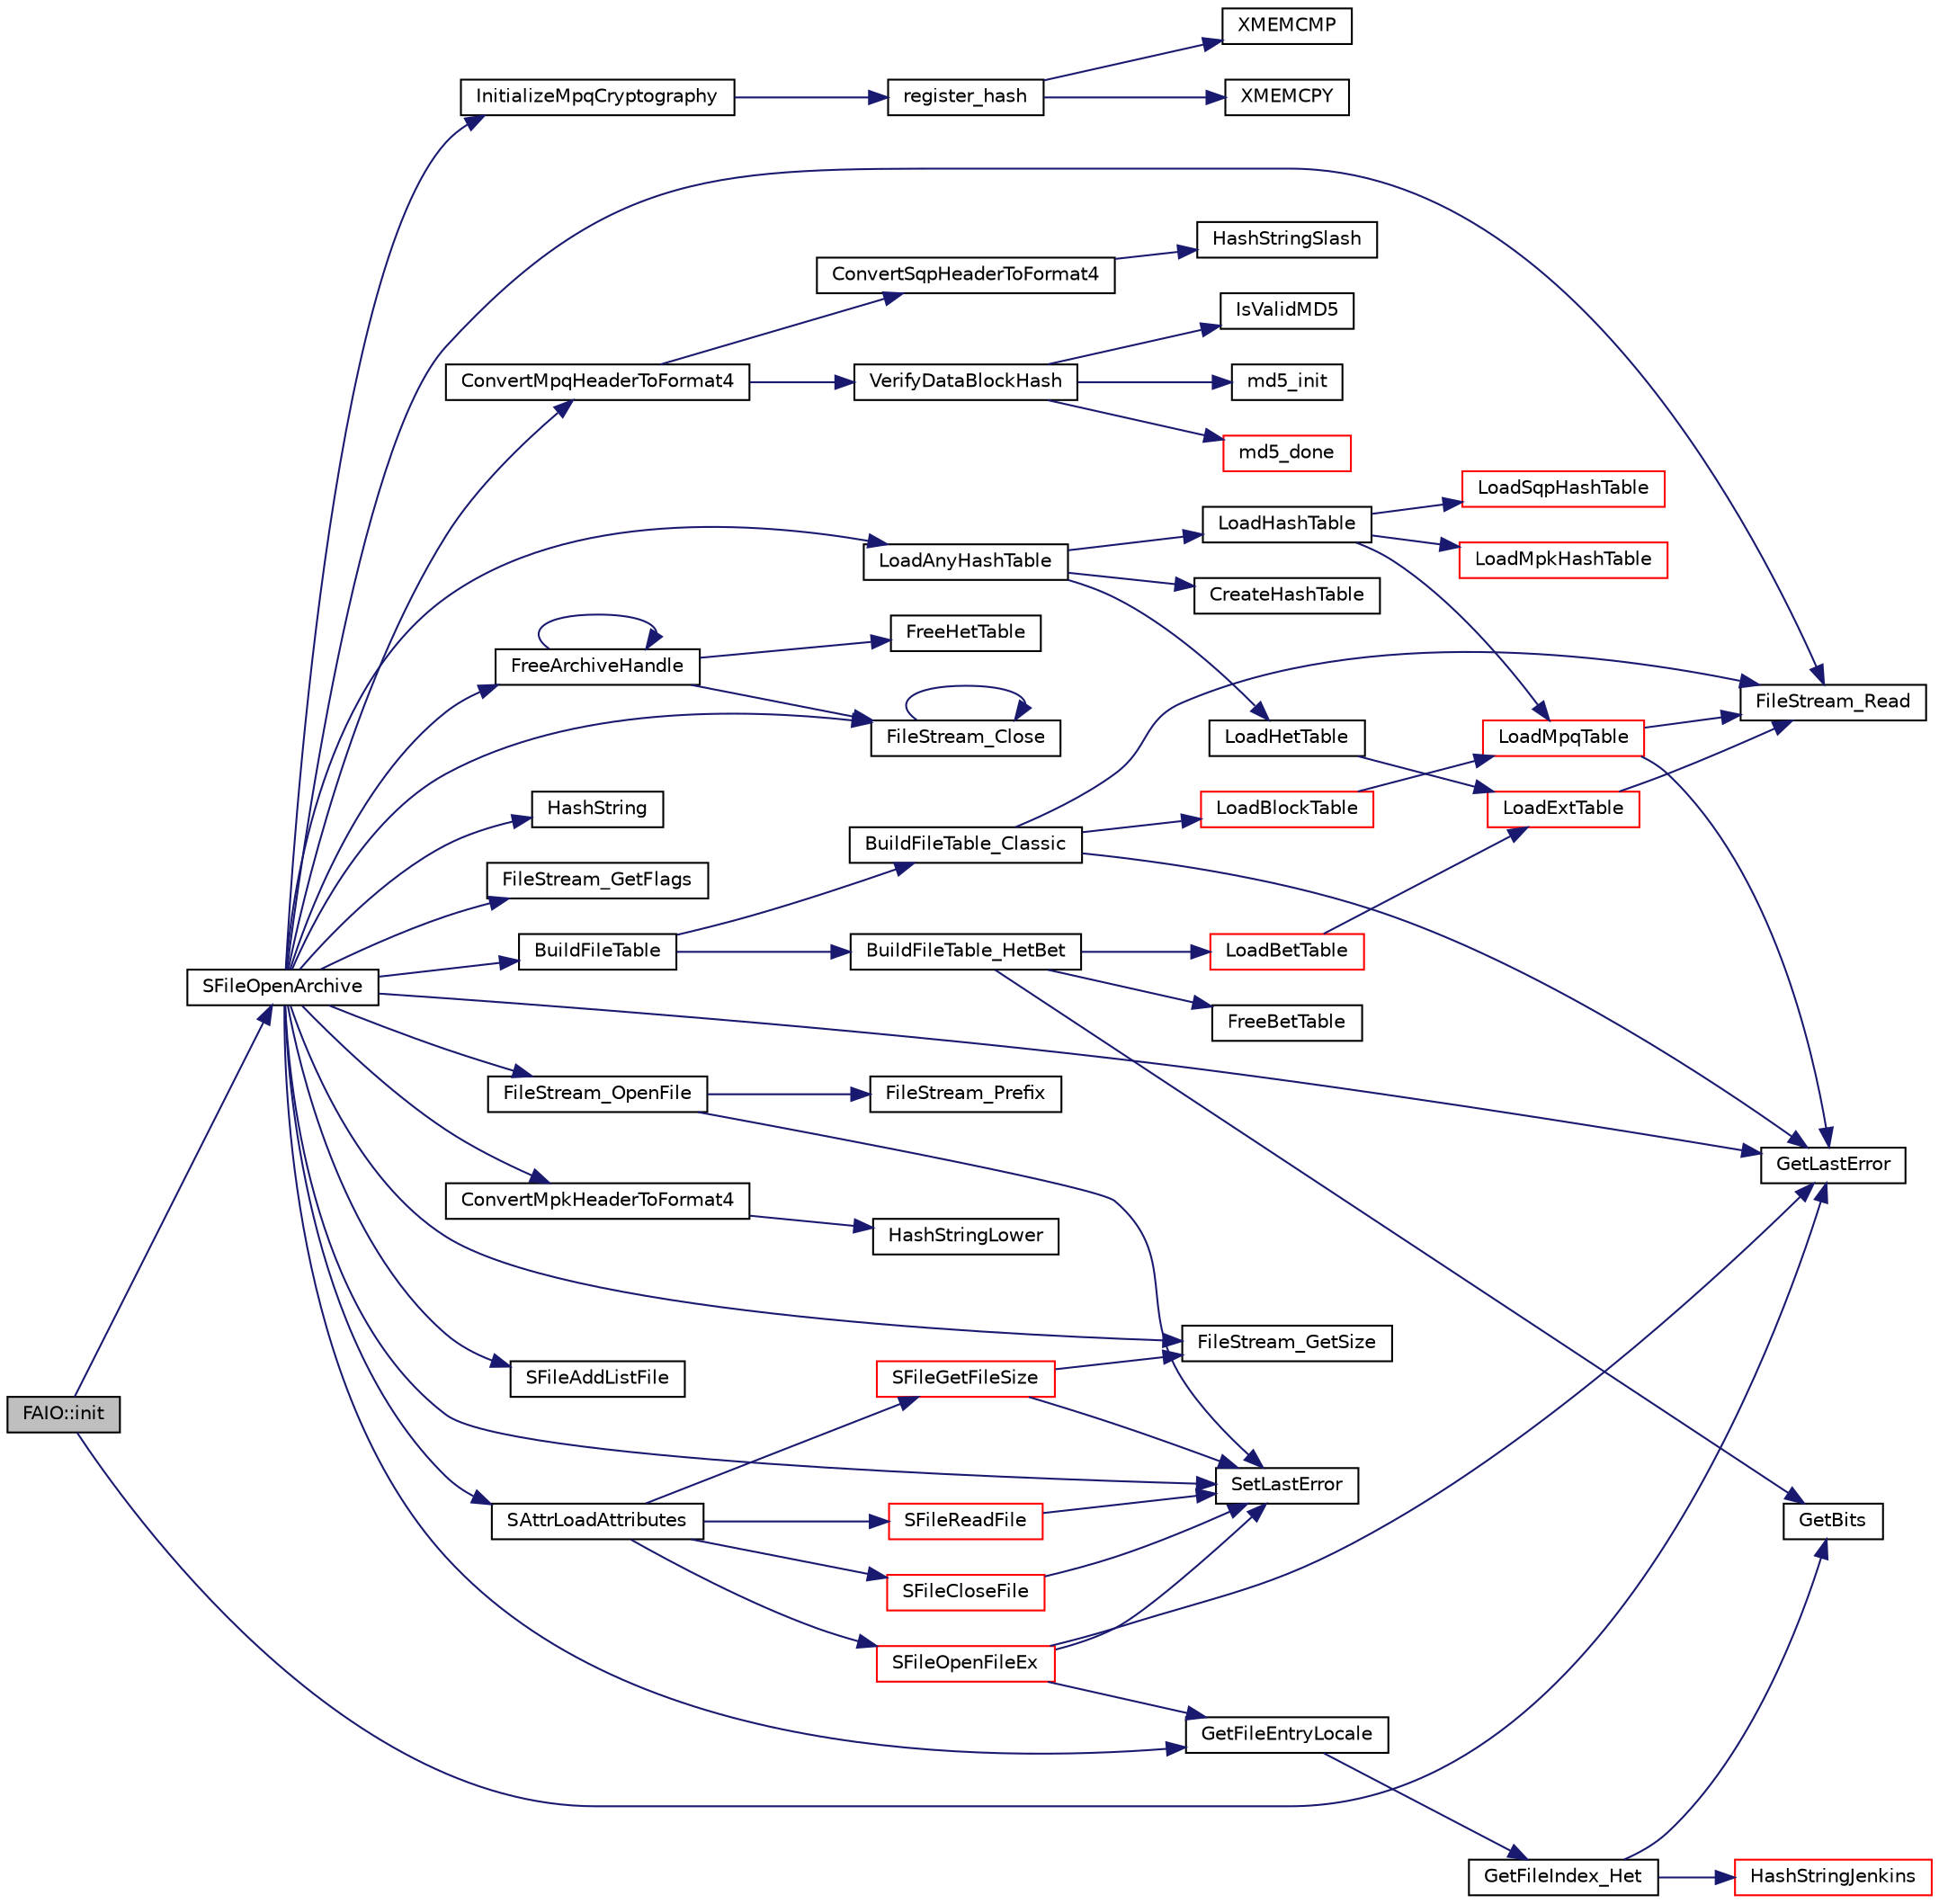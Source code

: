 digraph G
{
  edge [fontname="Helvetica",fontsize="10",labelfontname="Helvetica",labelfontsize="10"];
  node [fontname="Helvetica",fontsize="10",shape=record];
  rankdir="LR";
  Node1 [label="FAIO::init",height=0.2,width=0.4,color="black", fillcolor="grey75", style="filled" fontcolor="black"];
  Node1 -> Node2 [color="midnightblue",fontsize="10",style="solid",fontname="Helvetica"];
  Node2 [label="SFileOpenArchive",height=0.2,width=0.4,color="black", fillcolor="white", style="filled",URL="$_s_file_open_archive_8cpp.html#a8b031afa4f88b4b3705c274a0b5b4f73"];
  Node2 -> Node3 [color="midnightblue",fontsize="10",style="solid",fontname="Helvetica"];
  Node3 [label="InitializeMpqCryptography",height=0.2,width=0.4,color="black", fillcolor="white", style="filled",URL="$_s_base_common_8cpp.html#a771e96257f2889763ee169050c798554"];
  Node3 -> Node4 [color="midnightblue",fontsize="10",style="solid",fontname="Helvetica"];
  Node4 [label="register_hash",height=0.2,width=0.4,color="black", fillcolor="white", style="filled",URL="$tomcrypt__hash_8h.html#a675b9eda0e8cf146aca2cc89ea5ad571"];
  Node4 -> Node5 [color="midnightblue",fontsize="10",style="solid",fontname="Helvetica"];
  Node5 [label="XMEMCMP",height=0.2,width=0.4,color="black", fillcolor="white", style="filled",URL="$tomcrypt__cfg_8h.html#ad46c181b19c23fb46dd46b06f650ef51"];
  Node4 -> Node6 [color="midnightblue",fontsize="10",style="solid",fontname="Helvetica"];
  Node6 [label="XMEMCPY",height=0.2,width=0.4,color="black", fillcolor="white", style="filled",URL="$tomcrypt__cfg_8h.html#a18642954c08859fcd9a0cfcce126f28b"];
  Node2 -> Node7 [color="midnightblue",fontsize="10",style="solid",fontname="Helvetica"];
  Node7 [label="FileStream_OpenFile",height=0.2,width=0.4,color="black", fillcolor="white", style="filled",URL="$_file_stream_8cpp.html#a48fa8de054ca2c1a69995494237ee94b"];
  Node7 -> Node8 [color="midnightblue",fontsize="10",style="solid",fontname="Helvetica"];
  Node8 [label="FileStream_Prefix",height=0.2,width=0.4,color="black", fillcolor="white", style="filled",URL="$_file_stream_8cpp.html#aa2107608d75af5dc5674f69c84637e22"];
  Node7 -> Node9 [color="midnightblue",fontsize="10",style="solid",fontname="Helvetica"];
  Node9 [label="SetLastError",height=0.2,width=0.4,color="black", fillcolor="white", style="filled",URL="$_file_stream_8cpp.html#ae12246cf2f9f9aa8e3a6367bd9fa2aed"];
  Node2 -> Node10 [color="midnightblue",fontsize="10",style="solid",fontname="Helvetica"];
  Node10 [label="GetLastError",height=0.2,width=0.4,color="black", fillcolor="white", style="filled",URL="$_file_stream_8cpp.html#a10b9a284527af83a44533867b0aff0fc"];
  Node2 -> Node11 [color="midnightblue",fontsize="10",style="solid",fontname="Helvetica"];
  Node11 [label="FileStream_GetSize",height=0.2,width=0.4,color="black", fillcolor="white", style="filled",URL="$_file_stream_8cpp.html#af505319882f0f4aaf396b6d061a2275b"];
  Node2 -> Node12 [color="midnightblue",fontsize="10",style="solid",fontname="Helvetica"];
  Node12 [label="HashString",height=0.2,width=0.4,color="black", fillcolor="white", style="filled",URL="$_s_base_common_8cpp.html#a253e7854c54b950673d285bc8ceba83a"];
  Node2 -> Node13 [color="midnightblue",fontsize="10",style="solid",fontname="Helvetica"];
  Node13 [label="FileStream_GetFlags",height=0.2,width=0.4,color="black", fillcolor="white", style="filled",URL="$_file_stream_8cpp.html#a3b0eb2320c6401f6f1b5a92e53bc57dd"];
  Node2 -> Node14 [color="midnightblue",fontsize="10",style="solid",fontname="Helvetica"];
  Node14 [label="FileStream_Read",height=0.2,width=0.4,color="black", fillcolor="white", style="filled",URL="$_file_stream_8cpp.html#a593f3b1416f7497c28fa5552cd1b3003"];
  Node2 -> Node15 [color="midnightblue",fontsize="10",style="solid",fontname="Helvetica"];
  Node15 [label="ConvertMpqHeaderToFormat4",height=0.2,width=0.4,color="black", fillcolor="white", style="filled",URL="$_s_base_file_table_8cpp.html#a4fdeaeecf1f7775866f8330165b97e37"];
  Node15 -> Node16 [color="midnightblue",fontsize="10",style="solid",fontname="Helvetica"];
  Node16 [label="VerifyDataBlockHash",height=0.2,width=0.4,color="black", fillcolor="white", style="filled",URL="$_s_base_common_8cpp.html#a7fa33ab8e0aa20c88f959637624ee78c"];
  Node16 -> Node17 [color="midnightblue",fontsize="10",style="solid",fontname="Helvetica"];
  Node17 [label="IsValidMD5",height=0.2,width=0.4,color="black", fillcolor="white", style="filled",URL="$_s_base_common_8cpp.html#a5419ca3b1b9735690e1b6a1563194d6e"];
  Node16 -> Node18 [color="midnightblue",fontsize="10",style="solid",fontname="Helvetica"];
  Node18 [label="md5_init",height=0.2,width=0.4,color="black", fillcolor="white", style="filled",URL="$md5_8c.html#a26c1379e5ead2590effec89de6b8cd11"];
  Node16 -> Node19 [color="midnightblue",fontsize="10",style="solid",fontname="Helvetica"];
  Node19 [label="md5_done",height=0.2,width=0.4,color="red", fillcolor="white", style="filled",URL="$md5_8c.html#aee76a4c9f37bfe88d943301f3fa8126f"];
  Node15 -> Node20 [color="midnightblue",fontsize="10",style="solid",fontname="Helvetica"];
  Node20 [label="ConvertSqpHeaderToFormat4",height=0.2,width=0.4,color="black", fillcolor="white", style="filled",URL="$_s_base_sub_types_8cpp.html#a8b8ab9555674a392a450c224cf31fcac"];
  Node20 -> Node21 [color="midnightblue",fontsize="10",style="solid",fontname="Helvetica"];
  Node21 [label="HashStringSlash",height=0.2,width=0.4,color="black", fillcolor="white", style="filled",URL="$_s_base_common_8cpp.html#a02d21e4503c849811801f033baa4b733"];
  Node2 -> Node22 [color="midnightblue",fontsize="10",style="solid",fontname="Helvetica"];
  Node22 [label="ConvertMpkHeaderToFormat4",height=0.2,width=0.4,color="black", fillcolor="white", style="filled",URL="$_s_base_sub_types_8cpp.html#ad428a6ed078dd77d5c5f5cee939d6d8d"];
  Node22 -> Node23 [color="midnightblue",fontsize="10",style="solid",fontname="Helvetica"];
  Node23 [label="HashStringLower",height=0.2,width=0.4,color="black", fillcolor="white", style="filled",URL="$_s_base_common_8cpp.html#aa45017699ee71c77d177029959cf0378"];
  Node2 -> Node24 [color="midnightblue",fontsize="10",style="solid",fontname="Helvetica"];
  Node24 [label="LoadAnyHashTable",height=0.2,width=0.4,color="black", fillcolor="white", style="filled",URL="$_s_base_file_table_8cpp.html#acd34a41b8d29b48ac02c7aecd2f609b5"];
  Node24 -> Node25 [color="midnightblue",fontsize="10",style="solid",fontname="Helvetica"];
  Node25 [label="CreateHashTable",height=0.2,width=0.4,color="black", fillcolor="white", style="filled",URL="$_s_base_file_table_8cpp.html#a5a11a3a1f4c9219d95a3eca374739e79"];
  Node24 -> Node26 [color="midnightblue",fontsize="10",style="solid",fontname="Helvetica"];
  Node26 [label="LoadHetTable",height=0.2,width=0.4,color="black", fillcolor="white", style="filled",URL="$_s_base_file_table_8cpp.html#a3192325af2d538a1196c76f8dd980d42"];
  Node26 -> Node27 [color="midnightblue",fontsize="10",style="solid",fontname="Helvetica"];
  Node27 [label="LoadExtTable",height=0.2,width=0.4,color="red", fillcolor="white", style="filled",URL="$_s_base_file_table_8cpp.html#a7bf97c1c4ef7c27dce39e44b1cf0ea9f"];
  Node27 -> Node14 [color="midnightblue",fontsize="10",style="solid",fontname="Helvetica"];
  Node24 -> Node28 [color="midnightblue",fontsize="10",style="solid",fontname="Helvetica"];
  Node28 [label="LoadHashTable",height=0.2,width=0.4,color="black", fillcolor="white", style="filled",URL="$_s_base_file_table_8cpp.html#ac783fedd5a7c270d1c1e52e846ece77e"];
  Node28 -> Node29 [color="midnightblue",fontsize="10",style="solid",fontname="Helvetica"];
  Node29 [label="LoadMpqTable",height=0.2,width=0.4,color="red", fillcolor="white", style="filled",URL="$_s_base_common_8cpp.html#acde8de4b5a47ec4e8e229fa47d71b232"];
  Node29 -> Node14 [color="midnightblue",fontsize="10",style="solid",fontname="Helvetica"];
  Node29 -> Node10 [color="midnightblue",fontsize="10",style="solid",fontname="Helvetica"];
  Node28 -> Node30 [color="midnightblue",fontsize="10",style="solid",fontname="Helvetica"];
  Node30 [label="LoadSqpHashTable",height=0.2,width=0.4,color="red", fillcolor="white", style="filled",URL="$_s_base_sub_types_8cpp.html#a7b04b4d4e21b0c707fc679cc1755082a"];
  Node28 -> Node31 [color="midnightblue",fontsize="10",style="solid",fontname="Helvetica"];
  Node31 [label="LoadMpkHashTable",height=0.2,width=0.4,color="red", fillcolor="white", style="filled",URL="$_s_base_sub_types_8cpp.html#a47f8eede57764b029bc8f5cd31690901"];
  Node2 -> Node32 [color="midnightblue",fontsize="10",style="solid",fontname="Helvetica"];
  Node32 [label="BuildFileTable",height=0.2,width=0.4,color="black", fillcolor="white", style="filled",URL="$_s_base_file_table_8cpp.html#a1c0a0948adf593a715e4cdc76bd252fd"];
  Node32 -> Node33 [color="midnightblue",fontsize="10",style="solid",fontname="Helvetica"];
  Node33 [label="BuildFileTable_HetBet",height=0.2,width=0.4,color="black", fillcolor="white", style="filled",URL="$_s_base_file_table_8cpp.html#a8dffbc95a113e2b15eb324cc91a029ab"];
  Node33 -> Node34 [color="midnightblue",fontsize="10",style="solid",fontname="Helvetica"];
  Node34 [label="LoadBetTable",height=0.2,width=0.4,color="red", fillcolor="white", style="filled",URL="$_s_base_file_table_8cpp.html#ad45353be81c314aa55264bd932a0758e"];
  Node34 -> Node27 [color="midnightblue",fontsize="10",style="solid",fontname="Helvetica"];
  Node33 -> Node35 [color="midnightblue",fontsize="10",style="solid",fontname="Helvetica"];
  Node35 [label="GetBits",height=0.2,width=0.4,color="black", fillcolor="white", style="filled",URL="$_s_base_file_table_8cpp.html#a8b7cf3b06d4cc7779a95a0ef92172269"];
  Node33 -> Node36 [color="midnightblue",fontsize="10",style="solid",fontname="Helvetica"];
  Node36 [label="FreeBetTable",height=0.2,width=0.4,color="black", fillcolor="white", style="filled",URL="$_s_base_file_table_8cpp.html#a658272ad1160a2562532baec37512bb9"];
  Node32 -> Node37 [color="midnightblue",fontsize="10",style="solid",fontname="Helvetica"];
  Node37 [label="BuildFileTable_Classic",height=0.2,width=0.4,color="black", fillcolor="white", style="filled",URL="$_s_base_file_table_8cpp.html#abe1a62f60e8a51e2096f1aeff15b2170"];
  Node37 -> Node38 [color="midnightblue",fontsize="10",style="solid",fontname="Helvetica"];
  Node38 [label="LoadBlockTable",height=0.2,width=0.4,color="red", fillcolor="white", style="filled",URL="$_s_base_file_table_8cpp.html#a444c1cba23a66ab525b42af9bb92c097"];
  Node38 -> Node29 [color="midnightblue",fontsize="10",style="solid",fontname="Helvetica"];
  Node37 -> Node14 [color="midnightblue",fontsize="10",style="solid",fontname="Helvetica"];
  Node37 -> Node10 [color="midnightblue",fontsize="10",style="solid",fontname="Helvetica"];
  Node2 -> Node39 [color="midnightblue",fontsize="10",style="solid",fontname="Helvetica"];
  Node39 [label="GetFileEntryLocale",height=0.2,width=0.4,color="black", fillcolor="white", style="filled",URL="$_s_base_file_table_8cpp.html#a7347ab3dd849dcc0350e1ca8d83af6b3"];
  Node39 -> Node40 [color="midnightblue",fontsize="10",style="solid",fontname="Helvetica"];
  Node40 [label="GetFileIndex_Het",height=0.2,width=0.4,color="black", fillcolor="white", style="filled",URL="$_s_base_file_table_8cpp.html#acf04d5326a7dd5e0c5d82598f8e76a50"];
  Node40 -> Node41 [color="midnightblue",fontsize="10",style="solid",fontname="Helvetica"];
  Node41 [label="HashStringJenkins",height=0.2,width=0.4,color="red", fillcolor="white", style="filled",URL="$_s_base_common_8cpp.html#a7c410e53e1793314064827d095ba86ce"];
  Node40 -> Node35 [color="midnightblue",fontsize="10",style="solid",fontname="Helvetica"];
  Node2 -> Node42 [color="midnightblue",fontsize="10",style="solid",fontname="Helvetica"];
  Node42 [label="SFileAddListFile",height=0.2,width=0.4,color="black", fillcolor="white", style="filled",URL="$_s_file_list_file_8cpp.html#a0ec28be0ab973f3799b5c08d08659692"];
  Node2 -> Node43 [color="midnightblue",fontsize="10",style="solid",fontname="Helvetica"];
  Node43 [label="SAttrLoadAttributes",height=0.2,width=0.4,color="black", fillcolor="white", style="filled",URL="$_s_file_attributes_8cpp.html#a7d3f9dcaa29374564574951db3f84fd7"];
  Node43 -> Node44 [color="midnightblue",fontsize="10",style="solid",fontname="Helvetica"];
  Node44 [label="SFileOpenFileEx",height=0.2,width=0.4,color="red", fillcolor="white", style="filled",URL="$_s_file_open_file_ex_8cpp.html#af9090bd528ef09a1c58bdb3931be5ec3"];
  Node44 -> Node39 [color="midnightblue",fontsize="10",style="solid",fontname="Helvetica"];
  Node44 -> Node9 [color="midnightblue",fontsize="10",style="solid",fontname="Helvetica"];
  Node44 -> Node10 [color="midnightblue",fontsize="10",style="solid",fontname="Helvetica"];
  Node43 -> Node45 [color="midnightblue",fontsize="10",style="solid",fontname="Helvetica"];
  Node45 [label="SFileGetFileSize",height=0.2,width=0.4,color="red", fillcolor="white", style="filled",URL="$_s_file_read_file_8cpp.html#a1d30c5a49fb9c1c1669884646282e4d3"];
  Node45 -> Node11 [color="midnightblue",fontsize="10",style="solid",fontname="Helvetica"];
  Node45 -> Node9 [color="midnightblue",fontsize="10",style="solid",fontname="Helvetica"];
  Node43 -> Node46 [color="midnightblue",fontsize="10",style="solid",fontname="Helvetica"];
  Node46 [label="SFileReadFile",height=0.2,width=0.4,color="red", fillcolor="white", style="filled",URL="$_s_file_read_file_8cpp.html#a3c81a68cbecef70ab57c9d3145ef8b7d"];
  Node46 -> Node9 [color="midnightblue",fontsize="10",style="solid",fontname="Helvetica"];
  Node43 -> Node47 [color="midnightblue",fontsize="10",style="solid",fontname="Helvetica"];
  Node47 [label="SFileCloseFile",height=0.2,width=0.4,color="red", fillcolor="white", style="filled",URL="$_s_file_open_file_ex_8cpp.html#a49a09a38e6dc3b1afd95163a1c9052c6"];
  Node47 -> Node9 [color="midnightblue",fontsize="10",style="solid",fontname="Helvetica"];
  Node2 -> Node48 [color="midnightblue",fontsize="10",style="solid",fontname="Helvetica"];
  Node48 [label="FileStream_Close",height=0.2,width=0.4,color="black", fillcolor="white", style="filled",URL="$_file_stream_8cpp.html#ae8b75c4797726e9c5ee0b4b03bf31442"];
  Node48 -> Node48 [color="midnightblue",fontsize="10",style="solid",fontname="Helvetica"];
  Node2 -> Node49 [color="midnightblue",fontsize="10",style="solid",fontname="Helvetica"];
  Node49 [label="FreeArchiveHandle",height=0.2,width=0.4,color="black", fillcolor="white", style="filled",URL="$_s_base_common_8cpp.html#a8ac0edc687ba86d98e25c700d9cb0710"];
  Node49 -> Node49 [color="midnightblue",fontsize="10",style="solid",fontname="Helvetica"];
  Node49 -> Node48 [color="midnightblue",fontsize="10",style="solid",fontname="Helvetica"];
  Node49 -> Node50 [color="midnightblue",fontsize="10",style="solid",fontname="Helvetica"];
  Node50 [label="FreeHetTable",height=0.2,width=0.4,color="black", fillcolor="white", style="filled",URL="$_s_base_file_table_8cpp.html#a01959b3dc86a80003a50a1483937ce7d"];
  Node2 -> Node9 [color="midnightblue",fontsize="10",style="solid",fontname="Helvetica"];
  Node1 -> Node10 [color="midnightblue",fontsize="10",style="solid",fontname="Helvetica"];
}
